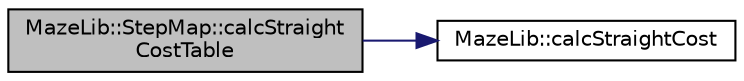 digraph "MazeLib::StepMap::calcStraightCostTable"
{
 // LATEX_PDF_SIZE
  edge [fontname="Helvetica",fontsize="10",labelfontname="Helvetica",labelfontsize="10"];
  node [fontname="Helvetica",fontsize="10",shape=record];
  rankdir="LR";
  Node1 [label="MazeLib::StepMap::calcStraight\lCostTable",height=0.2,width=0.4,color="black", fillcolor="grey75", style="filled", fontcolor="black",tooltip="計算の高速化のために予め直進のコストテーブルを計算する関数"];
  Node1 -> Node2 [color="midnightblue",fontsize="10",style="solid",fontname="Helvetica"];
  Node2 [label="MazeLib::calcStraightCost",height=0.2,width=0.4,color="black", fillcolor="white", style="filled",URL="$dc/d56/namespaceMazeLib.html#a62088d5b34f7acecdff98bc2be839eb3",tooltip="台形加速を考慮したコストを生成する関数"];
}
